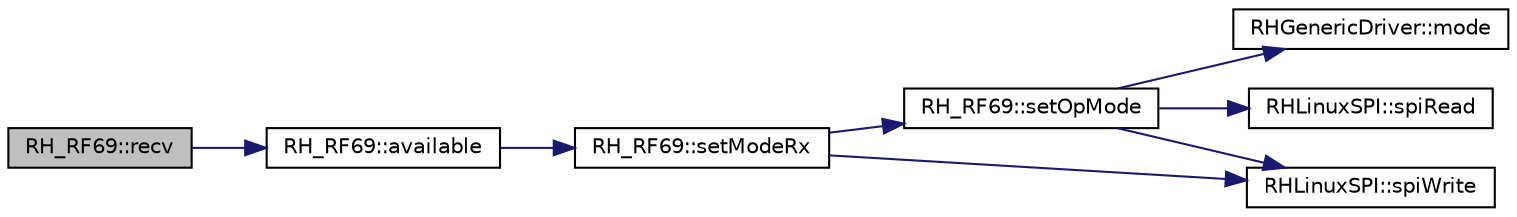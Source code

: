 digraph "RH_RF69::recv"
{
 // LATEX_PDF_SIZE
  edge [fontname="Helvetica",fontsize="10",labelfontname="Helvetica",labelfontsize="10"];
  node [fontname="Helvetica",fontsize="10",shape=record];
  rankdir="LR";
  Node1 [label="RH_RF69::recv",height=0.2,width=0.4,color="black", fillcolor="grey75", style="filled", fontcolor="black",tooltip=" "];
  Node1 -> Node2 [color="midnightblue",fontsize="10",style="solid",fontname="Helvetica"];
  Node2 [label="RH_RF69::available",height=0.2,width=0.4,color="black", fillcolor="white", style="filled",URL="$class_r_h___r_f69.html#a6f2584eacf160b9d53605e82b46b6574",tooltip=" "];
  Node2 -> Node3 [color="midnightblue",fontsize="10",style="solid",fontname="Helvetica"];
  Node3 [label="RH_RF69::setModeRx",height=0.2,width=0.4,color="black", fillcolor="white", style="filled",URL="$class_r_h___r_f69.html#a43cfebafbafc3c62dcdba7d5e2591203",tooltip=" "];
  Node3 -> Node4 [color="midnightblue",fontsize="10",style="solid",fontname="Helvetica"];
  Node4 [label="RH_RF69::setOpMode",height=0.2,width=0.4,color="black", fillcolor="white", style="filled",URL="$class_r_h___r_f69.html#a890c2d3ed4d1954a67f7cc190349b2ab",tooltip=" "];
  Node4 -> Node5 [color="midnightblue",fontsize="10",style="solid",fontname="Helvetica"];
  Node5 [label="RHGenericDriver::mode",height=0.2,width=0.4,color="black", fillcolor="white", style="filled",URL="$class_r_h_generic_driver.html#a80ff7dfded27279332cf8fa6f15dce74",tooltip=" "];
  Node4 -> Node6 [color="midnightblue",fontsize="10",style="solid",fontname="Helvetica"];
  Node6 [label="RHLinuxSPI::spiRead",height=0.2,width=0.4,color="black", fillcolor="white", style="filled",URL="$class_r_h_linux_s_p_i.html#a108544d2b05b5898ae52fa131c002aa2",tooltip=" "];
  Node4 -> Node7 [color="midnightblue",fontsize="10",style="solid",fontname="Helvetica"];
  Node7 [label="RHLinuxSPI::spiWrite",height=0.2,width=0.4,color="black", fillcolor="white", style="filled",URL="$class_r_h_linux_s_p_i.html#a090235d967429bdf01b5a32132ef2d3e",tooltip=" "];
  Node3 -> Node7 [color="midnightblue",fontsize="10",style="solid",fontname="Helvetica"];
}
